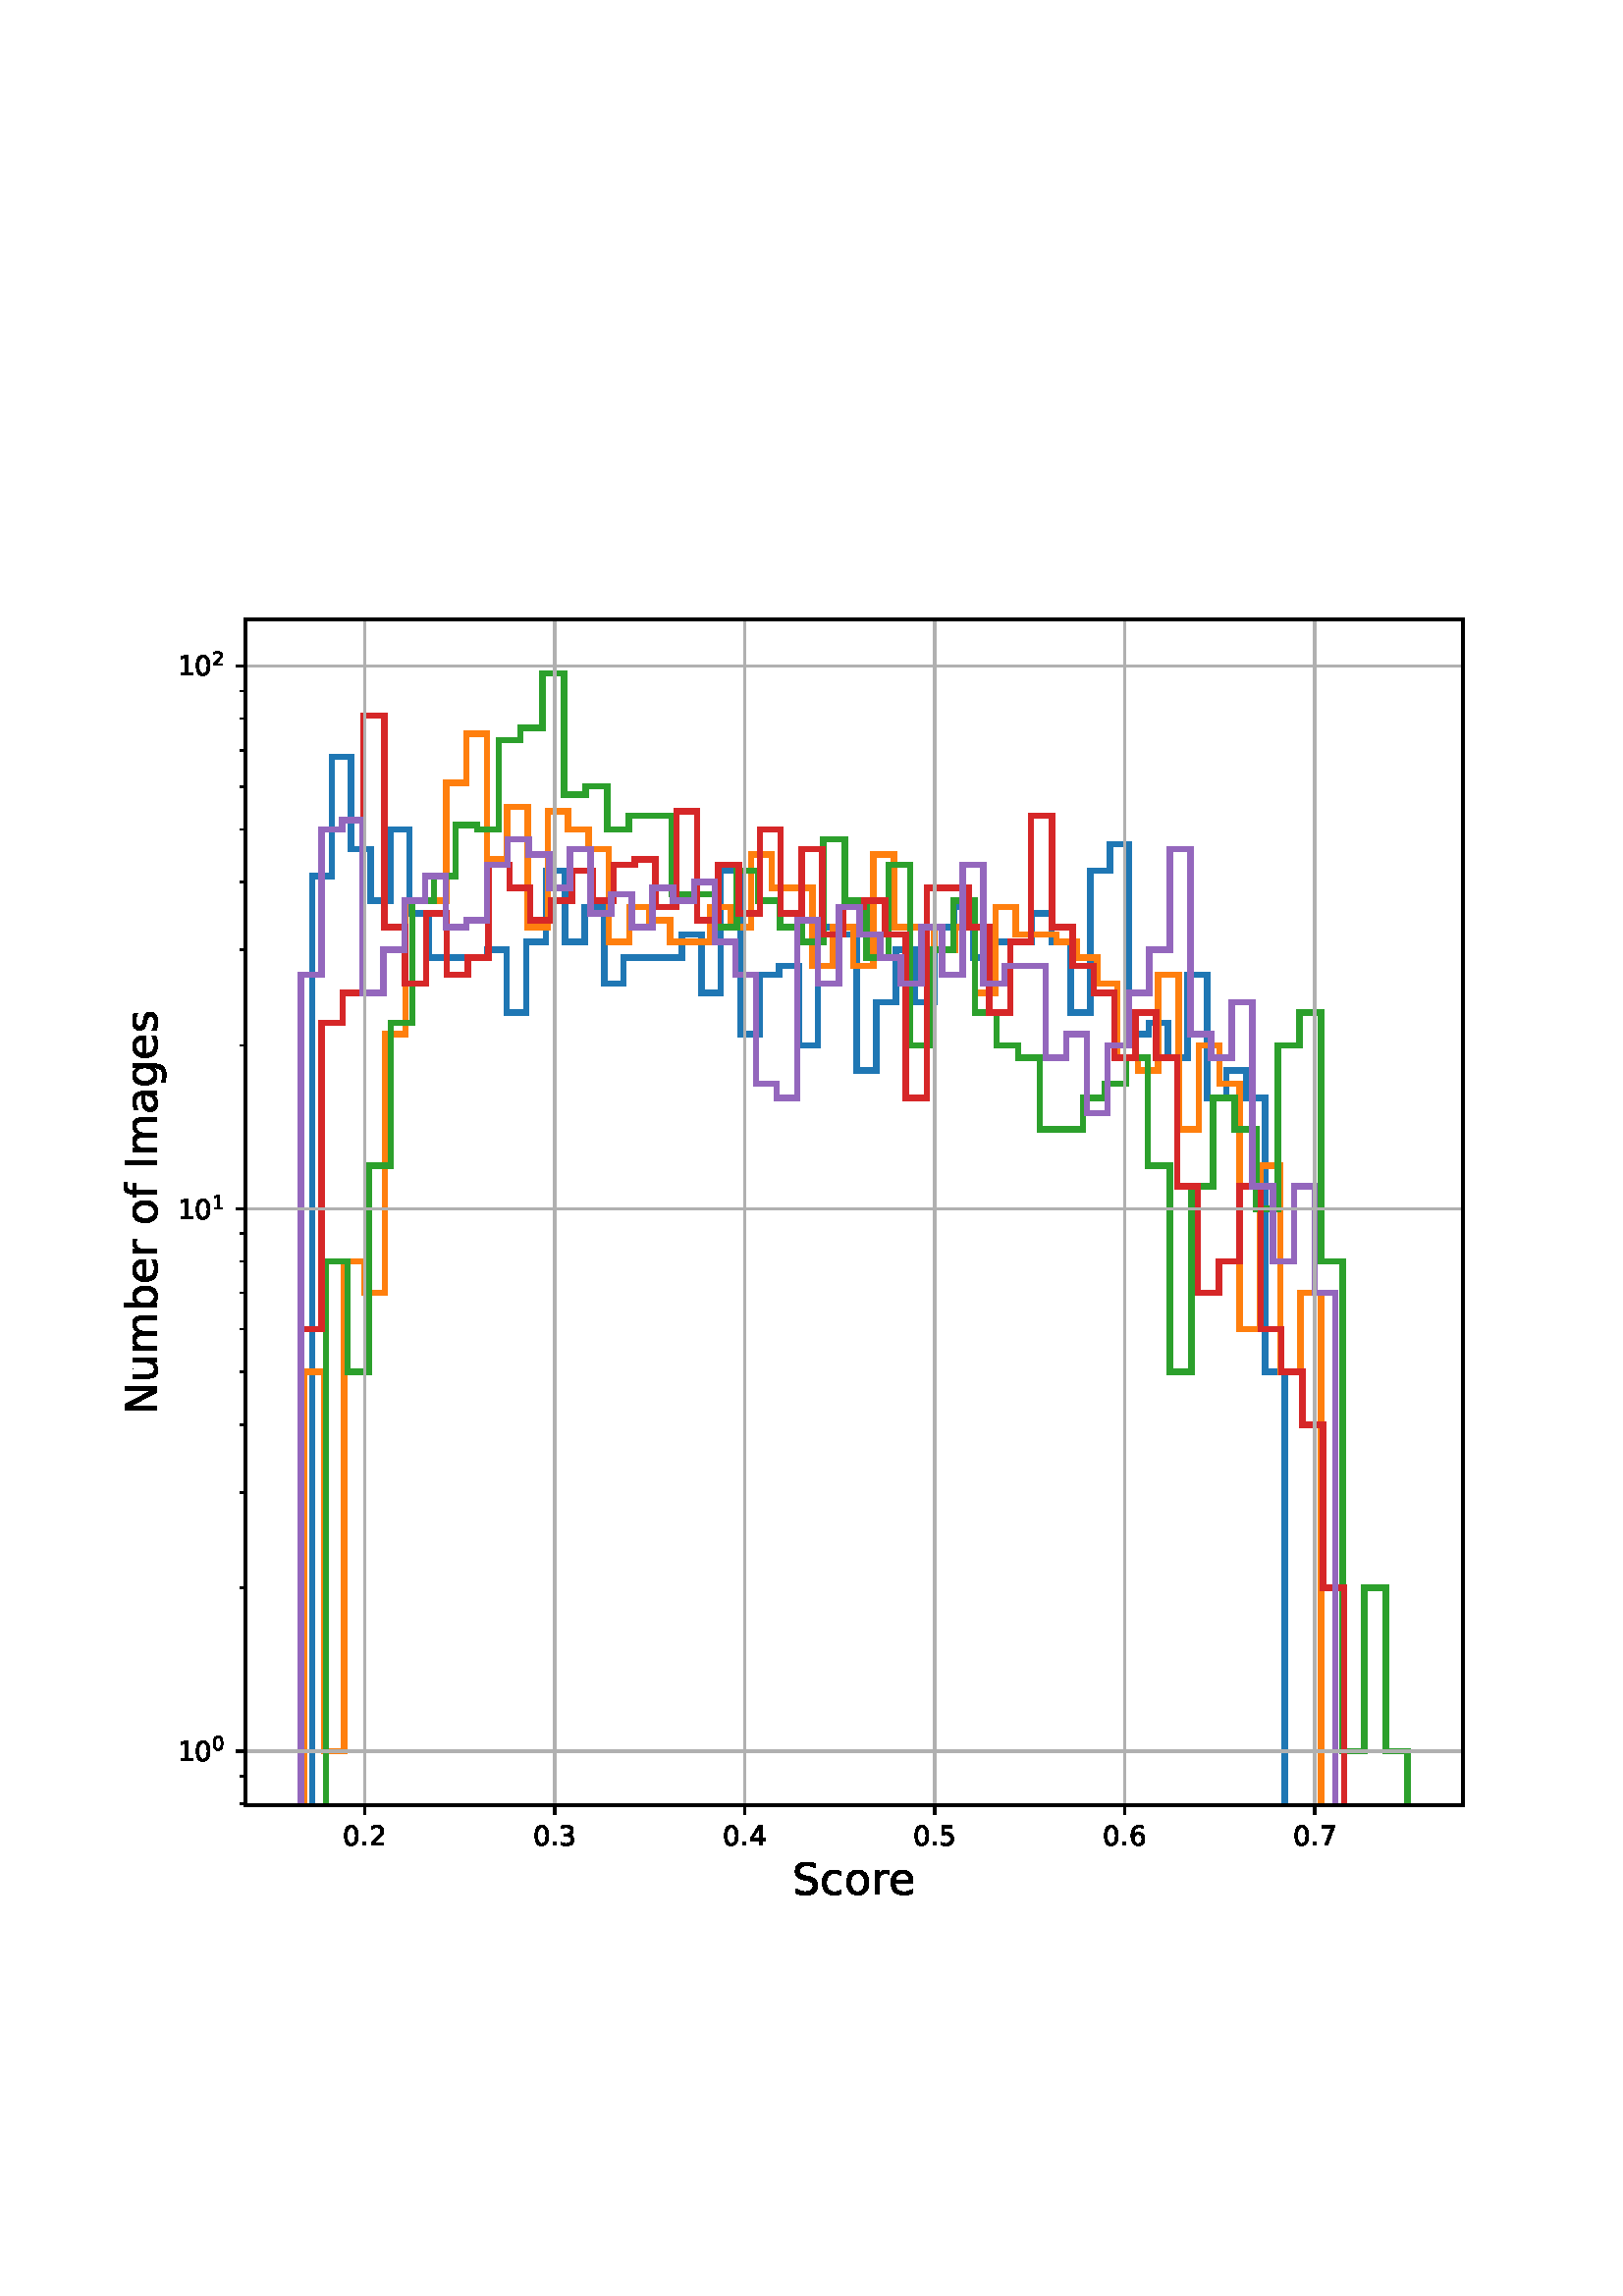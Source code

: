 %!PS-Adobe-3.0 EPSF-3.0
%%Orientation: portrait
%%BoundingBox: 18 108 594 684
%%EndComments
%%BeginProlog
/mpldict 8 dict def
mpldict begin
/m { moveto } bind def
/l { lineto } bind def
/r { rlineto } bind def
/c { curveto } bind def
/cl { closepath } bind def
/box {
m
1 index 0 r
0 exch r
neg 0 r
cl
} bind def
/clipbox {
box
clip
newpath
} bind def
%!PS-Adobe-3.0 Resource-Font
%%Copyright: Copyright (c) 2003 by Bitstream, Inc. All Rights Reserved. Copyright (c) 2006 by Tavmjong Bah. All Rights Reserved. DejaVu changes are in public domain 
25 dict begin
/_d{bind def}bind def
/_m{moveto}_d
/_l{lineto}_d
/_cl{closepath eofill}_d
/_c{curveto}_d
/_sc{7 -1 roll{setcachedevice}{pop pop pop pop pop pop}ifelse}_d
/_e{exec}_d
/FontName /DejaVuSans def
/PaintType 0 def
/FontMatrix[.001 0 0 .001 0 0]def
/FontBBox[-1021 -463 1793 1232]def
/FontType 3 def
/Encoding [ /space /period /zero /one /two /three /four /five /six /seven /I /N /S /a /b /c /e /f /g /m /o /r /s /u ] def
/FontInfo 10 dict dup begin
/FamilyName (DejaVu Sans) def
/FullName (DejaVu Sans) def
/Notice (Copyright (c) 2003 by Bitstream, Inc. All Rights Reserved. Copyright (c) 2006 by Tavmjong Bah. All Rights Reserved. DejaVu changes are in public domain ) def
/Weight (Book) def
/Version (Version 2.35) def
/ItalicAngle 0.0 def
/isFixedPitch false def
/UnderlinePosition -130 def
/UnderlineThickness 90 def
end readonly def
/CharStrings 25 dict dup begin
/.notdef 0 def
/space{318 0 0 0 0 0 _sc
}_d
/period{318 0 107 0 210 124 _sc
107 124 _m
210 124 _l
210 0 _l
107 0 _l
107 124 _l
_cl}_d
/zero{636 0 66 -13 570 742 _sc
318 664 _m
267 664 229 639 203 589 _c
177 539 165 464 165 364 _c
165 264 177 189 203 139 _c
229 89 267 64 318 64 _c
369 64 407 89 433 139 _c
458 189 471 264 471 364 _c
471 464 458 539 433 589 _c
407 639 369 664 318 664 _c
318 742 _m
399 742 461 709 505 645 _c
548 580 570 486 570 364 _c
570 241 548 147 505 83 _c
461 19 399 -13 318 -13 _c
236 -13 173 19 130 83 _c
87 147 66 241 66 364 _c
66 486 87 580 130 645 _c
173 709 236 742 318 742 _c
_cl}_d
/one{636 0 110 0 544 729 _sc
124 83 _m
285 83 _l
285 639 _l
110 604 _l
110 694 _l
284 729 _l
383 729 _l
383 83 _l
544 83 _l
544 0 _l
124 0 _l
124 83 _l
_cl}_d
/two{{636 0 73 0 536 742 _sc
192 83 _m
536 83 _l
536 0 _l
73 0 _l
73 83 _l
110 121 161 173 226 239 _c
290 304 331 346 348 365 _c
380 400 402 430 414 455 _c
426 479 433 504 433 528 _c
433 566 419 598 392 622 _c
365 646 330 659 286 659 _c
255 659 222 653 188 643 _c
154 632 117 616 78 594 _c
78 694 _l
118 710 155 722 189 730 _c
223 738 255 742 284 742 _c
}_e{359 742 419 723 464 685 _c
509 647 532 597 532 534 _c
532 504 526 475 515 449 _c
504 422 484 390 454 354 _c
446 344 420 317 376 272 _c
332 227 271 164 192 83 _c
_cl}_e}_d
/three{{636 0 76 -13 556 742 _sc
406 393 _m
453 383 490 362 516 330 _c
542 298 556 258 556 212 _c
556 140 531 84 482 45 _c
432 6 362 -13 271 -13 _c
240 -13 208 -10 176 -4 _c
144 1 110 10 76 22 _c
76 117 _l
103 101 133 89 166 81 _c
198 73 232 69 268 69 _c
330 69 377 81 409 105 _c
441 129 458 165 458 212 _c
458 254 443 288 413 312 _c
383 336 341 349 287 349 _c
}_e{202 349 _l
202 430 _l
291 430 _l
339 430 376 439 402 459 _c
428 478 441 506 441 543 _c
441 580 427 609 401 629 _c
374 649 336 659 287 659 _c
260 659 231 656 200 650 _c
169 644 135 635 98 623 _c
98 711 _l
135 721 170 729 203 734 _c
235 739 266 742 296 742 _c
370 742 429 725 473 691 _c
517 657 539 611 539 553 _c
539 513 527 479 504 451 _c
481 423 448 403 406 393 _c
_cl}_e}_d
/four{636 0 49 0 580 729 _sc
378 643 _m
129 254 _l
378 254 _l
378 643 _l
352 729 _m
476 729 _l
476 254 _l
580 254 _l
580 172 _l
476 172 _l
476 0 _l
378 0 _l
378 172 _l
49 172 _l
49 267 _l
352 729 _l
_cl}_d
/five{{636 0 77 -13 549 729 _sc
108 729 _m
495 729 _l
495 646 _l
198 646 _l
198 467 _l
212 472 227 476 241 478 _c
255 480 270 482 284 482 _c
365 482 429 459 477 415 _c
525 370 549 310 549 234 _c
549 155 524 94 475 51 _c
426 8 357 -13 269 -13 _c
238 -13 207 -10 175 -6 _c
143 -1 111 6 77 17 _c
77 116 _l
106 100 136 88 168 80 _c
199 72 232 69 267 69 _c
}_e{323 69 368 83 401 113 _c
433 143 450 183 450 234 _c
450 284 433 324 401 354 _c
368 384 323 399 267 399 _c
241 399 214 396 188 390 _c
162 384 135 375 108 363 _c
108 729 _l
_cl}_e}_d
/six{{636 0 70 -13 573 742 _sc
330 404 _m
286 404 251 388 225 358 _c
199 328 186 286 186 234 _c
186 181 199 139 225 109 _c
251 79 286 64 330 64 _c
374 64 409 79 435 109 _c
461 139 474 181 474 234 _c
474 286 461 328 435 358 _c
409 388 374 404 330 404 _c
526 713 _m
526 623 _l
501 635 476 644 451 650 _c
425 656 400 659 376 659 _c
310 659 260 637 226 593 _c
}_e{192 549 172 482 168 394 _c
187 422 211 444 240 459 _c
269 474 301 482 336 482 _c
409 482 467 459 509 415 _c
551 371 573 310 573 234 _c
573 159 550 99 506 54 _c
462 9 403 -13 330 -13 _c
246 -13 181 19 137 83 _c
92 147 70 241 70 364 _c
70 479 97 571 152 639 _c
206 707 280 742 372 742 _c
396 742 421 739 447 735 _c
472 730 498 723 526 713 _c
_cl}_e}_d
/seven{636 0 82 0 551 729 _sc
82 729 _m
551 729 _l
551 687 _l
286 0 _l
183 0 _l
432 646 _l
82 646 _l
82 729 _l
_cl}_d
/I{295 0 98 0 197 729 _sc
98 729 _m
197 729 _l
197 0 _l
98 0 _l
98 729 _l
_cl}_d
/N{748 0 98 0 650 729 _sc
98 729 _m
231 729 _l
554 119 _l
554 729 _l
650 729 _l
650 0 _l
517 0 _l
194 610 _l
194 0 _l
98 0 _l
98 729 _l
_cl}_d
/S{{635 0 66 -13 579 742 _sc
535 705 _m
535 609 _l
497 627 462 640 429 649 _c
395 657 363 662 333 662 _c
279 662 237 651 208 631 _c
179 610 165 580 165 542 _c
165 510 174 485 194 469 _c
213 452 250 439 304 429 _c
364 417 _l
437 403 491 378 526 343 _c
561 307 579 260 579 201 _c
579 130 555 77 508 41 _c
460 5 391 -13 300 -13 _c
265 -13 228 -9 189 -2 _c
}_e{150 5 110 16 69 32 _c
69 134 _l
109 111 148 94 186 83 _c
224 71 262 66 300 66 _c
356 66 399 77 430 99 _c
460 121 476 152 476 194 _c
476 230 465 258 443 278 _c
421 298 385 313 335 323 _c
275 335 _l
201 349 148 372 115 404 _c
82 435 66 478 66 534 _c
66 598 88 649 134 686 _c
179 723 242 742 322 742 _c
356 742 390 739 426 733 _c
461 727 497 717 535 705 _c
}_e{_cl}_e}_d
/a{{613 0 60 -13 522 560 _sc
343 275 _m
270 275 220 266 192 250 _c
164 233 150 205 150 165 _c
150 133 160 107 181 89 _c
202 70 231 61 267 61 _c
317 61 357 78 387 114 _c
417 149 432 196 432 255 _c
432 275 _l
343 275 _l
522 312 _m
522 0 _l
432 0 _l
432 83 _l
411 49 385 25 355 10 _c
325 -5 287 -13 243 -13 _c
187 -13 142 2 109 33 _c
76 64 60 106 60 159 _c
}_e{60 220 80 266 122 298 _c
163 329 224 345 306 345 _c
432 345 _l
432 354 _l
432 395 418 427 391 450 _c
364 472 326 484 277 484 _c
245 484 215 480 185 472 _c
155 464 127 453 100 439 _c
100 522 _l
132 534 164 544 195 550 _c
226 556 256 560 286 560 _c
365 560 424 539 463 498 _c
502 457 522 395 522 312 _c
_cl}_e}_d
/b{{635 0 91 -13 580 760 _sc
487 273 _m
487 339 473 390 446 428 _c
418 466 381 485 334 485 _c
286 485 249 466 222 428 _c
194 390 181 339 181 273 _c
181 207 194 155 222 117 _c
249 79 286 61 334 61 _c
381 61 418 79 446 117 _c
473 155 487 207 487 273 _c
181 464 _m
199 496 223 520 252 536 _c
281 552 316 560 356 560 _c
422 560 476 533 518 481 _c
559 428 580 359 580 273 _c
}_e{580 187 559 117 518 65 _c
476 13 422 -13 356 -13 _c
316 -13 281 -5 252 10 _c
223 25 199 49 181 82 _c
181 0 _l
91 0 _l
91 760 _l
181 760 _l
181 464 _l
_cl}_e}_d
/c{{550 0 55 -13 488 560 _sc
488 526 _m
488 442 _l
462 456 437 466 411 473 _c
385 480 360 484 334 484 _c
276 484 230 465 198 428 _c
166 391 150 339 150 273 _c
150 206 166 154 198 117 _c
230 80 276 62 334 62 _c
360 62 385 65 411 72 _c
437 79 462 90 488 104 _c
488 21 _l
462 9 436 0 410 -5 _c
383 -10 354 -13 324 -13 _c
242 -13 176 12 128 64 _c
}_e{79 115 55 185 55 273 _c
55 362 79 432 128 483 _c
177 534 244 560 330 560 _c
358 560 385 557 411 551 _c
437 545 463 537 488 526 _c
_cl}_e}_d
/e{{615 0 55 -13 562 560 _sc
562 296 _m
562 252 _l
149 252 _l
153 190 171 142 205 110 _c
238 78 284 62 344 62 _c
378 62 412 66 444 74 _c
476 82 509 95 541 113 _c
541 28 _l
509 14 476 3 442 -3 _c
408 -9 373 -13 339 -13 _c
251 -13 182 12 131 62 _c
80 112 55 181 55 268 _c
55 357 79 428 127 481 _c
175 533 241 560 323 560 _c
397 560 455 536 498 489 _c
}_e{540 441 562 377 562 296 _c
472 322 _m
471 371 457 410 431 440 _c
404 469 368 484 324 484 _c
274 484 234 469 204 441 _c
174 413 156 373 152 322 _c
472 322 _l
_cl}_e}_d
/f{352 0 23 0 371 760 _sc
371 760 _m
371 685 _l
285 685 _l
253 685 230 678 218 665 _c
205 652 199 629 199 595 _c
199 547 _l
347 547 _l
347 477 _l
199 477 _l
199 0 _l
109 0 _l
109 477 _l
23 477 _l
23 547 _l
109 547 _l
109 585 _l
109 645 123 690 151 718 _c
179 746 224 760 286 760 _c
371 760 _l
_cl}_d
/g{{635 0 55 -207 544 560 _sc
454 280 _m
454 344 440 395 414 431 _c
387 467 349 485 301 485 _c
253 485 215 467 188 431 _c
161 395 148 344 148 280 _c
148 215 161 165 188 129 _c
215 93 253 75 301 75 _c
349 75 387 93 414 129 _c
440 165 454 215 454 280 _c
544 68 _m
544 -24 523 -93 482 -139 _c
440 -184 377 -207 292 -207 _c
260 -207 231 -204 203 -200 _c
175 -195 147 -188 121 -178 _c
}_e{121 -91 _l
147 -105 173 -115 199 -122 _c
225 -129 251 -133 278 -133 _c
336 -133 380 -117 410 -87 _c
439 -56 454 -10 454 52 _c
454 96 _l
435 64 411 40 382 24 _c
353 8 319 0 279 0 _c
211 0 157 25 116 76 _c
75 127 55 195 55 280 _c
55 364 75 432 116 483 _c
157 534 211 560 279 560 _c
319 560 353 552 382 536 _c
411 520 435 496 454 464 _c
454 547 _l
544 547 _l
}_e{544 68 _l
_cl}_e}_d
/m{{974 0 91 0 889 560 _sc
520 442 _m
542 482 569 511 600 531 _c
631 550 668 560 711 560 _c
767 560 811 540 842 500 _c
873 460 889 403 889 330 _c
889 0 _l
799 0 _l
799 327 _l
799 379 789 418 771 444 _c
752 469 724 482 686 482 _c
639 482 602 466 575 435 _c
548 404 535 362 535 309 _c
535 0 _l
445 0 _l
445 327 _l
445 379 435 418 417 444 _c
398 469 369 482 331 482 _c
}_e{285 482 248 466 221 435 _c
194 404 181 362 181 309 _c
181 0 _l
91 0 _l
91 547 _l
181 547 _l
181 462 _l
201 495 226 520 255 536 _c
283 552 317 560 357 560 _c
397 560 430 550 458 530 _c
486 510 506 480 520 442 _c
_cl}_e}_d
/o{612 0 55 -13 557 560 _sc
306 484 _m
258 484 220 465 192 427 _c
164 389 150 338 150 273 _c
150 207 163 156 191 118 _c
219 80 257 62 306 62 _c
354 62 392 80 420 118 _c
448 156 462 207 462 273 _c
462 337 448 389 420 427 _c
392 465 354 484 306 484 _c
306 560 _m
384 560 445 534 490 484 _c
534 433 557 363 557 273 _c
557 183 534 113 490 63 _c
445 12 384 -13 306 -13 _c
227 -13 165 12 121 63 _c
77 113 55 183 55 273 _c
55 363 77 433 121 484 _c
165 534 227 560 306 560 _c
_cl}_d
/r{411 0 91 0 411 560 _sc
411 463 _m
401 469 390 473 378 476 _c
366 478 353 480 339 480 _c
288 480 249 463 222 430 _c
194 397 181 350 181 288 _c
181 0 _l
91 0 _l
91 547 _l
181 547 _l
181 462 _l
199 495 224 520 254 536 _c
284 552 321 560 365 560 _c
371 560 378 559 386 559 _c
393 558 401 557 411 555 _c
411 463 _l
_cl}_d
/s{{521 0 54 -13 472 560 _sc
443 531 _m
443 446 _l
417 458 391 468 364 475 _c
336 481 308 485 279 485 _c
234 485 200 478 178 464 _c
156 450 145 430 145 403 _c
145 382 153 366 169 354 _c
185 342 217 330 265 320 _c
296 313 _l
360 299 405 279 432 255 _c
458 230 472 195 472 151 _c
472 100 452 60 412 31 _c
372 1 316 -13 246 -13 _c
216 -13 186 -10 154 -5 _c
}_e{122 0 89 8 54 20 _c
54 113 _l
87 95 120 82 152 74 _c
184 65 216 61 248 61 _c
290 61 323 68 346 82 _c
368 96 380 117 380 144 _c
380 168 371 187 355 200 _c
339 213 303 226 247 238 _c
216 245 _l
160 257 119 275 95 299 _c
70 323 58 356 58 399 _c
58 450 76 490 112 518 _c
148 546 200 560 268 560 _c
301 560 332 557 362 552 _c
391 547 418 540 443 531 _c
}_e{_cl}_e}_d
/u{634 0 85 -13 543 560 _sc
85 216 _m
85 547 _l
175 547 _l
175 219 _l
175 167 185 129 205 103 _c
225 77 255 64 296 64 _c
344 64 383 79 411 110 _c
439 141 453 183 453 237 _c
453 547 _l
543 547 _l
543 0 _l
453 0 _l
453 84 _l
431 50 405 26 377 10 _c
348 -5 315 -13 277 -13 _c
214 -13 166 6 134 45 _c
101 83 85 140 85 216 _c
311 560 _m
311 560 _l
_cl}_d
end readonly def

/BuildGlyph
 {exch begin
 CharStrings exch
 2 copy known not{pop /.notdef}if
 true 3 1 roll get exec
 end}_d

/BuildChar {
 1 index /Encoding get exch get
 1 index /BuildGlyph get exec
}_d

FontName currentdict end definefont pop
end
%%EndProlog
mpldict begin
18 108 translate
576 576 0 0 clipbox
gsave
0 0 m
576 0 l
576 576 l
0 576 l
cl
1.000 setgray
fill
grestore
gsave
72 72 m
518.4 72 l
518.4 506.88 l
72 506.88 l
cl
1.000 setgray
fill
grestore
2.000 setlinewidth
0 setlinejoin
0 setlinecap
[] 0 setdash
0.122 0.467 0.706 setrgbcolor
gsave
446.4 434.9 72 72 clipbox
96.523 -1 m
96.523 412.693 l
103.654 412.693 l
103.654 456.416 l
110.785 456.416 l
110.785 422.638 l
117.917 422.638 l
117.917 403.822 l
125.048 403.822 l
125.048 429.843 l
132.179 429.843 l
132.179 399.02 l
139.31 399.02 l
139.31 382.768 l
146.441 382.768 l
146.441 382.768 l
153.572 382.768 l
153.572 382.768 l
160.703 382.768 l
160.703 385.698 l
167.834 385.698 l
167.834 362.736 l
174.965 362.736 l
174.965 388.532 l
182.096 388.532 l
182.096 414.776 l
189.228 414.776 l
189.228 388.532 l
196.359 388.532 l
196.359 401.454 l
203.49 401.454 l
203.49 373.331 l
210.621 373.331 l
210.621 382.768 l
217.752 382.768 l
217.752 382.768 l
224.883 382.768 l
224.883 382.768 l
232.014 382.768 l
232.014 391.275 l
239.145 391.275 l
239.145 369.942 l
246.276 369.942 l
246.276 414.776 l
253.407 414.776 l
253.407 354.874 l
260.538 354.874 l
260.538 376.593 l
267.67 376.593 l
267.67 379.736 l
274.801 379.736 l
274.801 350.658 l
281.932 350.658 l
281.932 393.935 l
289.063 393.935 l
289.063 391.275 l
296.194 391.275 l
296.194 341.553 l
303.325 341.553 l
303.325 366.414 l
310.456 366.414 l
310.456 385.698 l
317.587 385.698 l
317.587 366.414 l
324.718 366.414 l
324.718 393.935 l
331.849 393.935 l
331.849 401.454 l
338.981 401.454 l
338.981 382.768 l
346.112 382.768 l
346.112 388.532 l
353.243 388.532 l
353.243 388.532 l
360.374 388.532 l
360.374 399.02 l
367.505 399.02 l
367.505 388.532 l
374.636 388.532 l
374.636 362.736 l
381.767 362.736 l
381.767 414.776 l
388.898 414.776 l
388.898 424.496 l
396.029 424.496 l
396.029 354.874 l
403.16 354.874 l
403.16 358.894 l
410.292 358.894 l
410.292 346.225 l
417.423 346.225 l
417.423 376.593 l
424.554 376.593 l
424.554 331.374 l
431.685 331.374 l
431.685 341.553 l
438.816 341.553 l
438.816 331.374 l
445.947 331.374 l
445.947 230.855 l
453.078 230.855 l
453.078 -1 l
stroke
grestore
1.000 0.498 0.055 setrgbcolor
gsave
446.4 434.9 72 72 clipbox
93.348 -1 m
93.348 230.855 l
100.808 230.855 l
100.808 91.767 l
108.268 91.767 l
108.268 271.472 l
115.728 271.472 l
115.728 259.932 l
123.189 259.932 l
123.189 354.874 l
130.649 354.874 l
130.649 403.822 l
138.109 403.822 l
138.109 403.822 l
145.569 403.822 l
145.569 447.028 l
153.029 447.028 l
153.029 464.884 l
160.489 464.884 l
160.489 418.796 l
167.949 418.796 l
167.949 438.08 l
175.409 438.08 l
175.409 393.935 l
182.869 393.935 l
182.869 436.494 l
190.329 436.494 l
190.329 429.843 l
197.789 429.843 l
197.789 422.638 l
205.249 422.638 l
205.249 388.532 l
212.709 388.532 l
212.709 401.454 l
220.169 401.454 l
220.169 396.515 l
227.629 396.515 l
227.629 388.532 l
235.089 388.532 l
235.089 388.532 l
242.549 388.532 l
242.549 401.454 l
250.009 401.454 l
250.009 393.935 l
257.469 393.935 l
257.469 420.738 l
264.929 420.738 l
264.929 408.371 l
272.389 408.371 l
272.389 408.371 l
279.849 408.371 l
279.849 379.736 l
287.31 379.736 l
287.31 393.935 l
294.77 393.935 l
294.77 379.736 l
302.23 379.736 l
302.23 420.738 l
309.69 420.738 l
309.69 393.935 l
317.15 393.935 l
317.15 393.935 l
324.61 393.935 l
324.61 385.698 l
332.07 385.698 l
332.07 393.935 l
339.53 393.935 l
339.53 369.942 l
346.99 369.942 l
346.99 401.454 l
354.45 401.454 l
354.45 391.275 l
361.91 391.275 l
361.91 391.275 l
369.37 391.275 l
369.37 388.532 l
376.83 388.532 l
376.83 382.768 l
384.29 382.768 l
384.29 373.331 l
391.75 373.331 l
391.75 346.225 l
399.21 346.225 l
399.21 341.553 l
406.67 341.553 l
406.67 376.593 l
414.13 376.593 l
414.13 319.834 l
421.59 319.834 l
421.59 350.658 l
429.05 350.658 l
429.05 336.613 l
436.51 336.613 l
436.51 246.611 l
443.97 246.611 l
443.97 306.512 l
451.431 306.512 l
451.431 230.855 l
458.891 230.855 l
458.891 259.932 l
466.351 259.932 l
466.351 -1 l
stroke
grestore
0.173 0.627 0.173 setrgbcolor
gsave
446.4 434.9 72 72 clipbox
101.488 -1 m
101.488 271.472 l
109.42 271.472 l
109.42 230.855 l
117.353 230.855 l
117.353 306.512 l
125.285 306.512 l
125.285 358.894 l
133.218 358.894 l
133.218 403.822 l
141.15 403.822 l
141.15 412.693 l
149.083 412.693 l
149.083 431.555 l
157.015 431.555 l
157.015 429.843 l
164.947 429.843 l
164.947 462.548 l
172.88 462.548 l
172.88 467.158 l
180.812 467.158 l
180.812 487.113 l
188.745 487.113 l
188.745 442.67 l
196.677 442.67 l
196.677 445.6 l
204.61 445.6 l
204.61 429.843 l
212.542 429.843 l
212.542 434.879 l
220.474 434.879 l
220.474 434.879 l
228.407 434.879 l
228.407 406.127 l
236.339 406.127 l
236.339 406.127 l
244.272 406.127 l
244.272 393.935 l
252.204 393.935 l
252.204 414.776 l
260.136 414.776 l
260.136 403.822 l
268.069 403.822 l
268.069 393.935 l
276.001 393.935 l
276.001 388.532 l
283.934 388.532 l
283.934 426.316 l
291.866 426.316 l
291.866 403.822 l
299.799 403.822 l
299.799 382.768 l
307.731 382.768 l
307.731 416.809 l
315.663 416.809 l
315.663 350.658 l
323.596 350.658 l
323.596 385.698 l
331.528 385.698 l
331.528 403.822 l
339.461 403.822 l
339.461 362.736 l
347.393 362.736 l
347.393 350.658 l
355.326 350.658 l
355.326 346.225 l
363.258 346.225 l
363.258 319.834 l
371.19 319.834 l
371.19 319.834 l
379.123 319.834 l
379.123 331.374 l
387.055 331.374 l
387.055 336.613 l
394.988 336.613 l
394.988 346.225 l
402.92 346.225 l
402.92 306.512 l
410.852 306.512 l
410.852 230.855 l
418.785 230.855 l
418.785 298.993 l
426.717 298.993 l
426.717 331.374 l
434.65 331.374 l
434.65 319.834 l
442.582 319.834 l
442.582 290.756 l
450.515 290.756 l
450.515 350.658 l
458.447 350.658 l
458.447 362.736 l
466.379 362.736 l
466.379 271.472 l
474.312 271.472 l
474.312 91.767 l
482.244 91.767 l
482.244 151.669 l
490.177 151.669 l
490.177 91.767 l
498.109 91.767 l
498.109 -1 l
stroke
grestore
0.839 0.153 0.157 setrgbcolor
gsave
446.4 434.9 72 72 clipbox
92.291 -1 m
92.291 246.611 l
99.941 246.611 l
99.941 358.894 l
107.59 358.894 l
107.59 369.942 l
115.24 369.942 l
115.24 471.535 l
122.889 471.535 l
122.889 393.935 l
130.539 393.935 l
130.539 373.331 l
138.189 373.331 l
138.189 399.02 l
145.838 399.02 l
145.838 376.593 l
153.488 376.593 l
153.488 382.768 l
161.137 382.768 l
161.137 416.809 l
168.787 416.809 l
168.787 408.371 l
176.437 408.371 l
176.437 396.515 l
184.086 396.515 l
184.086 403.822 l
191.736 403.822 l
191.736 414.776 l
199.386 414.776 l
199.386 403.822 l
207.035 403.822 l
207.035 416.809 l
214.685 416.809 l
214.685 418.796 l
222.334 418.796 l
222.334 401.454 l
229.984 401.454 l
229.984 436.494 l
237.634 436.494 l
237.634 396.515 l
245.283 396.515 l
245.283 416.809 l
252.933 416.809 l
252.933 399.02 l
260.583 399.02 l
260.583 429.843 l
268.232 429.843 l
268.232 399.02 l
275.882 399.02 l
275.882 422.638 l
283.531 422.638 l
283.531 391.275 l
291.181 391.275 l
291.181 401.454 l
298.831 401.454 l
298.831 403.822 l
306.48 403.822 l
306.48 391.275 l
314.13 391.275 l
314.13 331.374 l
321.779 331.374 l
321.779 408.371 l
329.429 408.371 l
329.429 408.371 l
337.079 408.371 l
337.079 393.935 l
344.728 393.935 l
344.728 362.736 l
352.378 362.736 l
352.378 388.532 l
360.028 388.532 l
360.028 434.879 l
367.677 434.879 l
367.677 393.935 l
375.327 393.935 l
375.327 379.736 l
382.976 379.736 l
382.976 369.942 l
390.626 369.942 l
390.626 346.225 l
398.276 346.225 l
398.276 362.736 l
405.925 362.736 l
405.925 346.225 l
413.575 346.225 l
413.575 298.993 l
421.225 298.993 l
421.225 259.932 l
428.874 259.932 l
428.874 271.472 l
436.524 271.472 l
436.524 298.993 l
444.173 298.993 l
444.173 246.611 l
451.823 246.611 l
451.823 230.855 l
459.473 230.855 l
459.473 211.571 l
467.122 211.571 l
467.122 151.669 l
474.772 151.669 l
474.772 -1 l
stroke
grestore
0.580 0.404 0.741 setrgbcolor
gsave
446.4 434.9 72 72 clipbox
92.332 -1 m
92.332 376.593 l
99.917 376.593 l
99.917 429.843 l
107.501 429.843 l
107.501 433.233 l
115.086 433.233 l
115.086 369.942 l
122.671 369.942 l
122.671 385.698 l
130.256 385.698 l
130.256 403.822 l
137.841 403.822 l
137.841 412.693 l
145.426 412.693 l
145.426 393.935 l
153.011 393.935 l
153.011 396.515 l
160.596 396.515 l
160.596 416.809 l
168.181 416.809 l
168.181 426.316 l
175.766 426.316 l
175.766 420.738 l
183.351 420.738 l
183.351 408.371 l
190.936 408.371 l
190.936 422.638 l
198.52 422.638 l
198.52 399.02 l
206.105 399.02 l
206.105 406.127 l
213.69 406.127 l
213.69 393.935 l
221.275 393.935 l
221.275 408.371 l
228.86 408.371 l
228.86 403.822 l
236.445 403.822 l
236.445 410.559 l
244.03 410.559 l
244.03 388.532 l
251.615 388.532 l
251.615 376.593 l
259.2 376.593 l
259.2 336.613 l
266.785 336.613 l
266.785 331.374 l
274.37 331.374 l
274.37 396.515 l
281.955 396.515 l
281.955 373.331 l
289.539 373.331 l
289.539 401.454 l
297.124 401.454 l
297.124 391.275 l
304.709 391.275 l
304.709 382.768 l
312.294 382.768 l
312.294 373.331 l
319.879 373.331 l
319.879 393.935 l
327.464 393.935 l
327.464 376.593 l
335.049 376.593 l
335.049 416.809 l
342.634 416.809 l
342.634 373.331 l
350.219 373.331 l
350.219 379.736 l
357.804 379.736 l
357.804 379.736 l
365.389 379.736 l
365.389 346.225 l
372.974 346.225 l
372.974 354.874 l
380.558 354.874 l
380.558 325.796 l
388.143 325.796 l
388.143 350.658 l
395.728 350.658 l
395.728 369.942 l
403.313 369.942 l
403.313 385.698 l
410.898 385.698 l
410.898 422.638 l
418.483 422.638 l
418.483 354.874 l
426.068 354.874 l
426.068 346.225 l
433.653 346.225 l
433.653 366.414 l
441.238 366.414 l
441.238 298.993 l
448.823 298.993 l
448.823 271.472 l
456.408 271.472 l
456.408 298.993 l
463.993 298.993 l
463.993 259.932 l
471.577 259.932 l
471.577 -1 l
stroke
grestore
0.800 setlinewidth
1 setlinejoin
2 setlinecap
[] 0 setdash
0.690 setgray
gsave
446.4 434.9 72 72 clipbox
115.73 72 m
115.73 506.88 l
stroke
grestore
0 setlinecap
0.000 setgray
gsave
/o {
gsave
newpath
translate
0.8 setlinewidth
1 setlinejoin
0 setlinecap
0 0 m
0 -3.5 l

gsave
0.000 setgray
fill
grestore
stroke
grestore
} bind def
115.73 72 o
grestore
/DejaVuSans findfont
10.000 scalefont
setfont
gsave
107.777 57.406 translate
0.0 rotate
0.0 0.0 m /zero glyphshow
6.362 0.0 m /period glyphshow
9.541 0.0 m /two glyphshow
grestore
2 setlinecap
0.690 setgray
gsave
446.4 434.9 72 72 clipbox
185.399 72 m
185.399 506.88 l
stroke
grestore
0 setlinecap
0.000 setgray
gsave
/o {
gsave
newpath
translate
0.8 setlinewidth
1 setlinejoin
0 setlinecap
0 0 m
0 -3.5 l

gsave
0.000 setgray
fill
grestore
stroke
grestore
} bind def
185.399 72 o
grestore
gsave
177.445 57.406 translate
0.0 rotate
0.0 0.0 m /zero glyphshow
6.362 0.0 m /period glyphshow
9.541 0.0 m /three glyphshow
grestore
2 setlinecap
0.690 setgray
gsave
446.4 434.9 72 72 clipbox
255.067 72 m
255.067 506.88 l
stroke
grestore
0 setlinecap
0.000 setgray
gsave
/o {
gsave
newpath
translate
0.8 setlinewidth
1 setlinejoin
0 setlinecap
0 0 m
0 -3.5 l

gsave
0.000 setgray
fill
grestore
stroke
grestore
} bind def
255.067 72 o
grestore
gsave
247.114 57.406 translate
0.0 rotate
0.0 0.0 m /zero glyphshow
6.362 0.0 m /period glyphshow
9.541 0.0 m /four glyphshow
grestore
2 setlinecap
0.690 setgray
gsave
446.4 434.9 72 72 clipbox
324.736 72 m
324.736 506.88 l
stroke
grestore
0 setlinecap
0.000 setgray
gsave
/o {
gsave
newpath
translate
0.8 setlinewidth
1 setlinejoin
0 setlinecap
0 0 m
0 -3.5 l

gsave
0.000 setgray
fill
grestore
stroke
grestore
} bind def
324.736 72 o
grestore
gsave
316.783 57.406 translate
0.0 rotate
0.0 0.0 m /zero glyphshow
6.362 0.0 m /period glyphshow
9.541 0.0 m /five glyphshow
grestore
2 setlinecap
0.690 setgray
gsave
446.4 434.9 72 72 clipbox
394.405 72 m
394.405 506.88 l
stroke
grestore
0 setlinecap
0.000 setgray
gsave
/o {
gsave
newpath
translate
0.8 setlinewidth
1 setlinejoin
0 setlinecap
0 0 m
0 -3.5 l

gsave
0.000 setgray
fill
grestore
stroke
grestore
} bind def
394.405 72 o
grestore
gsave
386.452 57.406 translate
0.0 rotate
0.0 0.0 m /zero glyphshow
6.362 0.0 m /period glyphshow
9.541 0.0 m /six glyphshow
grestore
2 setlinecap
0.690 setgray
gsave
446.4 434.9 72 72 clipbox
464.074 72 m
464.074 506.88 l
stroke
grestore
0 setlinecap
0.000 setgray
gsave
/o {
gsave
newpath
translate
0.8 setlinewidth
1 setlinejoin
0 setlinecap
0 0 m
0 -3.5 l

gsave
0.000 setgray
fill
grestore
stroke
grestore
} bind def
464.074 72 o
grestore
gsave
456.12 57.406 translate
0.0 rotate
0.0 0.0 m /zero glyphshow
6.362 0.0 m /period glyphshow
9.541 0.0 m /seven glyphshow
grestore
/DejaVuSans findfont
16.000 scalefont
setfont
gsave
272.614 39.172 translate
0.0 rotate
0.0 0.0 m /S glyphshow
10.156 0.0 m /c glyphshow
18.953 0.0 m /o glyphshow
28.742 0.0 m /r glyphshow
35.32 0.0 m /e glyphshow
grestore
2 setlinecap
0.690 setgray
gsave
446.4 434.9 72 72 clipbox
72 91.767 m
518.4 91.767 l
stroke
grestore
0 setlinecap
0.000 setgray
gsave
/o {
gsave
newpath
translate
0.8 setlinewidth
1 setlinejoin
0 setlinecap
0 0 m
-3.5 0 l

gsave
0.000 setgray
fill
grestore
stroke
grestore
} bind def
72 91.767 o
grestore
gsave
47.0 87.306 translate
0.0 rotate
/DejaVuSans findfont
10.0 scalefont
setfont
0.0 0.977 moveto
/one glyphshow

6.362 0.977 moveto
/zero glyphshow

/DejaVuSans findfont
7.0 scalefont
setfont
12.82 4.805 moveto
/zero glyphshow


grestore
2 setlinecap
0.690 setgray
gsave
446.4 434.9 72 72 clipbox
72 290.756 m
518.4 290.756 l
stroke
grestore
0 setlinecap
0.000 setgray
gsave
/o {
gsave
newpath
translate
0.8 setlinewidth
1 setlinejoin
0 setlinecap
0 0 m
-3.5 0 l

gsave
0.000 setgray
fill
grestore
stroke
grestore
} bind def
72 290.756 o
grestore
gsave
47.0 286.795 translate
0.0 rotate
/DejaVuSans findfont
10.0 scalefont
setfont
0.0 0.064 moveto
/one glyphshow

6.362 0.064 moveto
/zero glyphshow

/DejaVuSans findfont
7.0 scalefont
setfont
12.82 3.892 moveto
/one glyphshow


grestore
2 setlinecap
0.690 setgray
gsave
446.4 434.9 72 72 clipbox
72 489.745 m
518.4 489.745 l
stroke
grestore
0 setlinecap
0.000 setgray
gsave
/o {
gsave
newpath
translate
0.8 setlinewidth
1 setlinejoin
0 setlinecap
0 0 m
-3.5 0 l

gsave
0.000 setgray
fill
grestore
stroke
grestore
} bind def
72 489.745 o
grestore
gsave
47.0 485.284 translate
0.0 rotate
/DejaVuSans findfont
10.0 scalefont
setfont
0.0 0.977 moveto
/one glyphshow

6.362 0.977 moveto
/zero glyphshow

/DejaVuSans findfont
7.0 scalefont
setfont
12.82 4.805 moveto
/two glyphshow


grestore
0.600 setlinewidth
gsave
/o {
gsave
newpath
translate
0.6 setlinewidth
1 setlinejoin
0 setlinecap
0 0 m
-2 0 l

gsave
0.000 setgray
fill
grestore
stroke
grestore
} bind def
72 72.483 o
grestore
gsave
/o {
gsave
newpath
translate
0.6 setlinewidth
1 setlinejoin
0 setlinecap
0 0 m
-2 0 l

gsave
0.000 setgray
fill
grestore
stroke
grestore
} bind def
72 82.662 o
grestore
gsave
/o {
gsave
newpath
translate
0.6 setlinewidth
1 setlinejoin
0 setlinecap
0 0 m
-2 0 l

gsave
0.000 setgray
fill
grestore
stroke
grestore
} bind def
72 151.669 o
grestore
gsave
/o {
gsave
newpath
translate
0.6 setlinewidth
1 setlinejoin
0 setlinecap
0 0 m
-2 0 l

gsave
0.000 setgray
fill
grestore
stroke
grestore
} bind def
72 186.709 o
grestore
gsave
/o {
gsave
newpath
translate
0.6 setlinewidth
1 setlinejoin
0 setlinecap
0 0 m
-2 0 l

gsave
0.000 setgray
fill
grestore
stroke
grestore
} bind def
72 211.571 o
grestore
gsave
/o {
gsave
newpath
translate
0.6 setlinewidth
1 setlinejoin
0 setlinecap
0 0 m
-2 0 l

gsave
0.000 setgray
fill
grestore
stroke
grestore
} bind def
72 230.855 o
grestore
gsave
/o {
gsave
newpath
translate
0.6 setlinewidth
1 setlinejoin
0 setlinecap
0 0 m
-2 0 l

gsave
0.000 setgray
fill
grestore
stroke
grestore
} bind def
72 246.611 o
grestore
gsave
/o {
gsave
newpath
translate
0.6 setlinewidth
1 setlinejoin
0 setlinecap
0 0 m
-2 0 l

gsave
0.000 setgray
fill
grestore
stroke
grestore
} bind def
72 259.932 o
grestore
gsave
/o {
gsave
newpath
translate
0.6 setlinewidth
1 setlinejoin
0 setlinecap
0 0 m
-2 0 l

gsave
0.000 setgray
fill
grestore
stroke
grestore
} bind def
72 271.472 o
grestore
gsave
/o {
gsave
newpath
translate
0.6 setlinewidth
1 setlinejoin
0 setlinecap
0 0 m
-2 0 l

gsave
0.000 setgray
fill
grestore
stroke
grestore
} bind def
72 281.651 o
grestore
gsave
/o {
gsave
newpath
translate
0.6 setlinewidth
1 setlinejoin
0 setlinecap
0 0 m
-2 0 l

gsave
0.000 setgray
fill
grestore
stroke
grestore
} bind def
72 350.658 o
grestore
gsave
/o {
gsave
newpath
translate
0.6 setlinewidth
1 setlinejoin
0 setlinecap
0 0 m
-2 0 l

gsave
0.000 setgray
fill
grestore
stroke
grestore
} bind def
72 385.698 o
grestore
gsave
/o {
gsave
newpath
translate
0.6 setlinewidth
1 setlinejoin
0 setlinecap
0 0 m
-2 0 l

gsave
0.000 setgray
fill
grestore
stroke
grestore
} bind def
72 410.559 o
grestore
gsave
/o {
gsave
newpath
translate
0.6 setlinewidth
1 setlinejoin
0 setlinecap
0 0 m
-2 0 l

gsave
0.000 setgray
fill
grestore
stroke
grestore
} bind def
72 429.843 o
grestore
gsave
/o {
gsave
newpath
translate
0.6 setlinewidth
1 setlinejoin
0 setlinecap
0 0 m
-2 0 l

gsave
0.000 setgray
fill
grestore
stroke
grestore
} bind def
72 445.6 o
grestore
gsave
/o {
gsave
newpath
translate
0.6 setlinewidth
1 setlinejoin
0 setlinecap
0 0 m
-2 0 l

gsave
0.000 setgray
fill
grestore
stroke
grestore
} bind def
72 458.921 o
grestore
gsave
/o {
gsave
newpath
translate
0.6 setlinewidth
1 setlinejoin
0 setlinecap
0 0 m
-2 0 l

gsave
0.000 setgray
fill
grestore
stroke
grestore
} bind def
72 470.461 o
grestore
gsave
/o {
gsave
newpath
translate
0.6 setlinewidth
1 setlinejoin
0 setlinecap
0 0 m
-2 0 l

gsave
0.000 setgray
fill
grestore
stroke
grestore
} bind def
72 480.64 o
grestore
gsave
39.672 215.252 translate
90.0 rotate
0.0 0.0 m /N glyphshow
11.969 0.0 m /u glyphshow
22.109 0.0 m /m glyphshow
37.695 0.0 m /b glyphshow
47.852 0.0 m /e glyphshow
57.695 0.0 m /r glyphshow
64.273 0.0 m /space glyphshow
69.359 0.0 m /o glyphshow
79.148 0.0 m /f glyphshow
84.781 0.0 m /space glyphshow
89.867 0.0 m /I glyphshow
94.586 0.0 m /m glyphshow
110.172 0.0 m /a glyphshow
119.977 0.0 m /g glyphshow
130.133 0.0 m /e glyphshow
139.977 0.0 m /s glyphshow
grestore
0.800 setlinewidth
0 setlinejoin
2 setlinecap
[] 0 setdash
gsave
72 72 m
72 506.88 l
stroke
grestore
gsave
518.4 72 m
518.4 506.88 l
stroke
grestore
gsave
72 72 m
518.4 72 l
stroke
grestore
gsave
72 506.88 m
518.4 506.88 l
stroke
grestore

end
showpage
